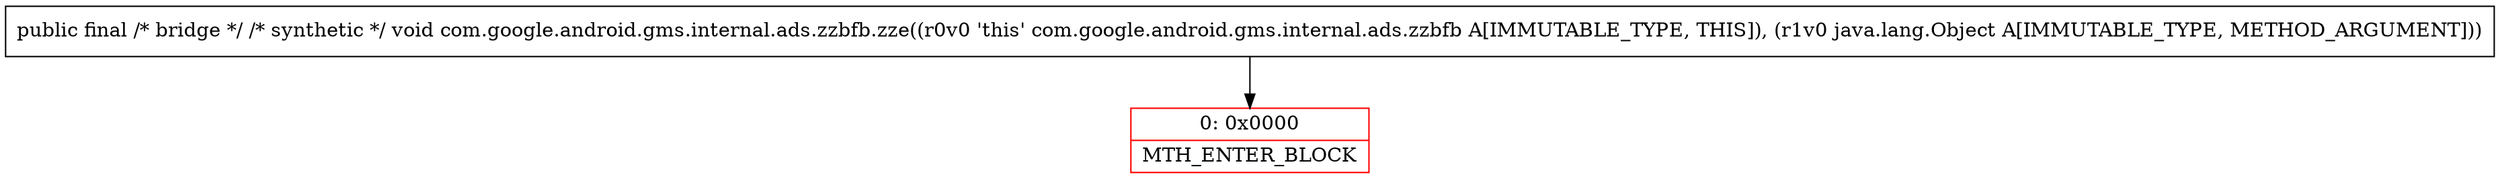 digraph "CFG forcom.google.android.gms.internal.ads.zzbfb.zze(Ljava\/lang\/Object;)V" {
subgraph cluster_Region_1909651590 {
label = "R(0)";
node [shape=record,color=blue];
}
Node_0 [shape=record,color=red,label="{0\:\ 0x0000|MTH_ENTER_BLOCK\l}"];
MethodNode[shape=record,label="{public final \/* bridge *\/ \/* synthetic *\/ void com.google.android.gms.internal.ads.zzbfb.zze((r0v0 'this' com.google.android.gms.internal.ads.zzbfb A[IMMUTABLE_TYPE, THIS]), (r1v0 java.lang.Object A[IMMUTABLE_TYPE, METHOD_ARGUMENT])) }"];
MethodNode -> Node_0;
}


